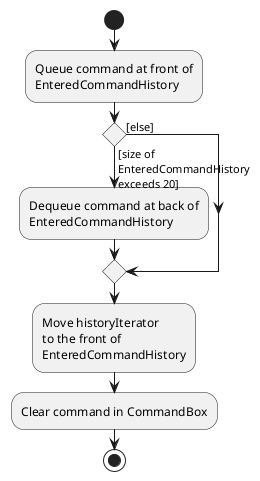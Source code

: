 @startuml
start

:Queue command at front of
EnteredCommandHistory;

if () then ([size of \nEnteredCommandHistory\nexceeds 20])
    :Dequeue command at back of
    EnteredCommandHistory;
else ([else])
endif

:Move historyIterator
to the front of
EnteredCommandHistory;
:Clear command in CommandBox;
stop
@enduml
